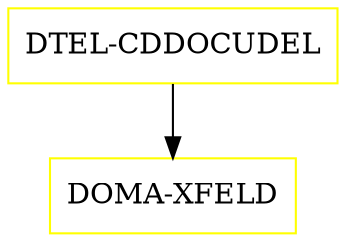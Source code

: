 digraph G {
  "DTEL-CDDOCUDEL" [shape=box,color=yellow];
  "DOMA-XFELD" [shape=box,color=yellow,URL="./DOMA_XFELD.html"];
  "DTEL-CDDOCUDEL" -> "DOMA-XFELD";
}
